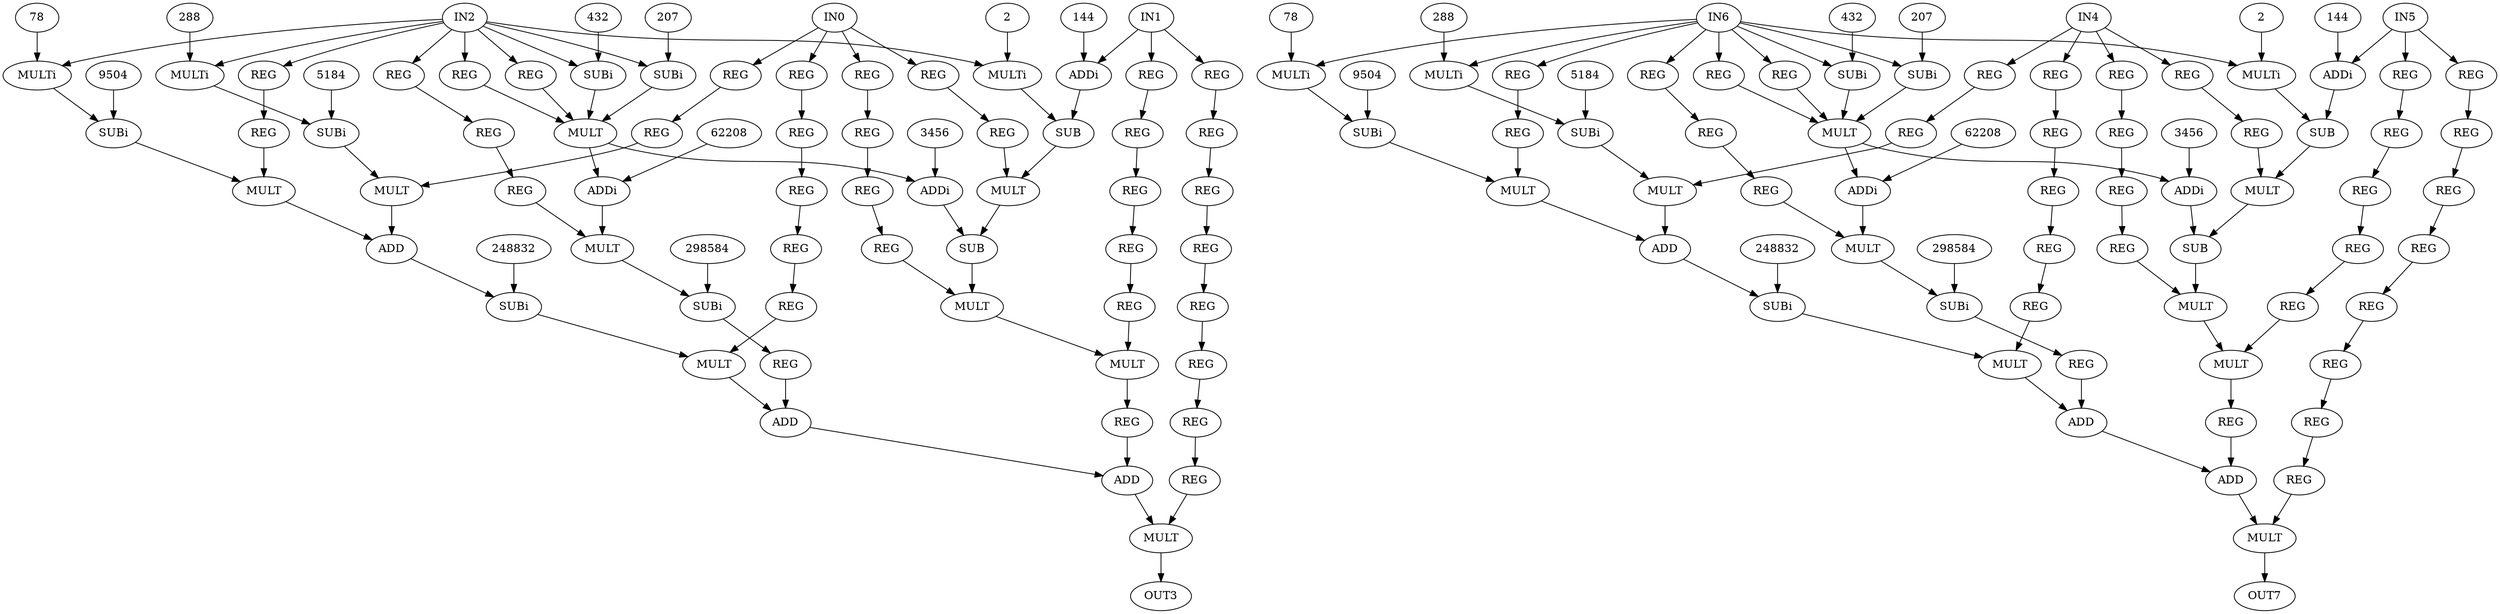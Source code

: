 digraph poly5{
 0 [ label = IN0 ]
 1 [ label = IN1 ]
 2 [ label = IN2 ]
 3 [ label = OUT3 ]
 4 [ label = IN4 ]
 5 [ label = IN5 ]
 6 [ label = IN6 ]
 7 [ label = OUT7 ]
 8 [ label = REG]
 9 [ label = REG]
 10 [ label = REG]
 11 [ label = REG]
 12 [ label = REG]
 13 [ label = REG]
 14 [ label = REG]
 15 [ label = REG]
 16 [ label = REG]
 17 [ label = REG]
 18 [ label = REG]
 19 [ label = REG]
 20 [ label = REG]
 21 [ label = REG]
 22 [ label = REG]
 23 [ label = REG]
 24 [ label = REG]
 25 [ label = REG]
 26 [ label = REG]
 27 [ label = REG]
 28 [ label = REG]
 29 [ label = REG]
 30 [ label = REG]
 31 [ label = REG]
 32 [ label = REG]
 33 [ label = REG]
 34 [ label = REG]
 35 [ label = REG]
 36 [ label = REG]
 37 [ label = REG]
 38 [ label = REG]
 39 [ label = REG]
 40 [ label = REG]
 41 [ label = REG]
 42 [ label = REG]
 43 [ label = SUBi, VALUE = 432]
 "43.432"[ label = 432 ]
 44 [ label = SUBi, VALUE = 207]
 "44.207"[ label = 207 ]
 45 [ label = MULTi, VALUE = 78]
 "45.78"[ label = 78 ]
 46 [ label = MULTi, VALUE = 288]
 "46.288"[ label = 288 ]
 47 [ label = MULTi, VALUE = 2]
 "47.2"[ label = 2 ]
 48 [ label = ADDi, VALUE = 144]
 "48.144"[ label = 144 ]
 49 [ label = SUBi, VALUE = 9504]
 "49.9504"[ label = 9504 ]
 50 [ label = SUBi, VALUE = 5184]
 "50.5184"[ label = 5184 ]
 51 [ label = MULT]
 52 [ label = MULT]
 53 [ label = SUB]
 54 [ label = ADDi, VALUE = 62208]
 "54.62208"[ label = 62208 ]
 55 [ label = MULT]
 56 [ label = MULT]
 57 [ label = ADDi, VALUE = 3456]
 "57.3456"[ label = 3456 ]
 58 [ label = MULT]
 59 [ label = SUB]
 60 [ label = SUBi, VALUE = 298584]
 "60.298584"[ label = 298584 ]
 61 [ label = SUBi, VALUE = 248832]
 "61.248832"[ label = 248832 ]
 62 [ label = MULT]
 63 [ label = MULT]
 64 [ label = ADD]
 65 [ label = ADD]
 66 [ label = ADD]
 67 [ label = MULT]
 68 [ label = MULT]
 69 [ label = REG]
 70 [ label = REG]
 71 [ label = REG]
 72 [ label = REG]
 73 [ label = REG]
 74 [ label = REG]
 75 [ label = REG]
 76 [ label = REG]
 77 [ label = REG]
 78 [ label = REG]
 79 [ label = REG]
 80 [ label = REG]
 81 [ label = REG]
 82 [ label = REG]
 83 [ label = REG]
 84 [ label = REG]
 85 [ label = REG]
 86 [ label = REG]
 87 [ label = REG]
 88 [ label = REG]
 89 [ label = REG]
 90 [ label = REG]
 91 [ label = REG]
 92 [ label = REG]
 93 [ label = REG]
 94 [ label = REG]
 95 [ label = REG]
 96 [ label = REG]
 97 [ label = REG]
 98 [ label = REG]
 99 [ label = REG]
 100 [ label = REG]
 101 [ label = REG]
 102 [ label = REG]
 103 [ label = REG]
 104 [ label = SUBi, VALUE = 432]
 "104.432"[ label = 432 ]
 105 [ label = SUBi, VALUE = 207]
 "105.207"[ label = 207 ]
 106 [ label = MULTi, VALUE = 78]
 "106.78"[ label = 78 ]
 107 [ label = MULTi, VALUE = 288]
 "107.288"[ label = 288 ]
 108 [ label = MULTi, VALUE = 2]
 "108.2"[ label = 2 ]
 109 [ label = ADDi, VALUE = 144]
 "109.144"[ label = 144 ]
 110 [ label = SUBi, VALUE = 9504]
 "110.9504"[ label = 9504 ]
 111 [ label = SUBi, VALUE = 5184]
 "111.5184"[ label = 5184 ]
 112 [ label = MULT]
 113 [ label = MULT]
 114 [ label = SUB]
 115 [ label = ADDi, VALUE = 62208]
 "115.62208"[ label = 62208 ]
 116 [ label = MULT]
 117 [ label = MULT]
 118 [ label = ADDi, VALUE = 3456]
 "118.3456"[ label = 3456 ]
 119 [ label = MULT]
 120 [ label = SUB]
 121 [ label = SUBi, VALUE = 298584]
 "121.298584"[ label = 298584 ]
 122 [ label = SUBi, VALUE = 248832]
 "122.248832"[ label = 248832 ]
 123 [ label = MULT]
 124 [ label = MULT]
 125 [ label = ADD]
 126 [ label = ADD]
 127 [ label = ADD]
 128 [ label = MULT]
 129 [ label = MULT]
 0 -> 12
 0 -> 13
 0 -> 14
 0 -> 15
 1 -> 48
 1 -> 16
 1 -> 17
 2 -> 8
 2 -> 9
 2 -> 43
 2 -> 10
 2 -> 45
 2 -> 46
 2 -> 11
 2 -> 44
 2 -> 47
 4 -> 73
 4 -> 74
 4 -> 75
 4 -> 76
 5 -> 109
 5 -> 77
 5 -> 78
 6 -> 69
 6 -> 70
 6 -> 104
 6 -> 71
 6 -> 106
 6 -> 107
 6 -> 72
 6 -> 105
 6 -> 108
 8 -> 18
 9 -> 51
 10 -> 19
 11 -> 51
 12 -> 20
 13 -> 21
 14 -> 22
 15 -> 23
 16 -> 24
 17 -> 25
 18 -> 26
 19 -> 52
 20 -> 55
 21 -> 27
 22 -> 56
 23 -> 28
 24 -> 29
 25 -> 30
 26 -> 58
 27 -> 31
 28 -> 32
 29 -> 33
 30 -> 34
 31 -> 62
 32 -> 35
 33 -> 36
 34 -> 37
 35 -> 63
 36 -> 67
 37 -> 39
 38 -> 65
 39 -> 41
 40 -> 66
 41 -> 42
 42 -> 68
 "43.432" -> 43
 43 -> 51
 "44.207" -> 44
 44 -> 51
 "45.78" -> 45
 45 -> 49
 "46.288" -> 46
 46 -> 50
 "47.2" -> 47
 47 -> 53
 "48.144" -> 48
 48 -> 53
 "49.9504" -> 49
 49 -> 52
 "50.5184" -> 50
 50 -> 55
 51 -> 54
 51 -> 57
 52 -> 64
 53 -> 56
 "54.62208" -> 54
 54 -> 58
 55 -> 64
 56 -> 59
 "57.3456" -> 57
 57 -> 59
 58 -> 60
 59 -> 62
 "60.298584" -> 60
 60 -> 38
 "61.248832" -> 61
 61 -> 63
 62 -> 67
 63 -> 65
 64 -> 61
 65 -> 66
 66 -> 68
 67 -> 40
 68 -> 3
 69 -> 79
 70 -> 112
 71 -> 80
 72 -> 112
 73 -> 81
 74 -> 82
 75 -> 83
 76 -> 84
 77 -> 85
 78 -> 86
 79 -> 87
 80 -> 113
 81 -> 116
 82 -> 88
 83 -> 117
 84 -> 89
 85 -> 90
 86 -> 91
 87 -> 119
 88 -> 92
 89 -> 93
 90 -> 94
 91 -> 95
 92 -> 123
 93 -> 96
 94 -> 97
 95 -> 98
 96 -> 124
 97 -> 128
 98 -> 100
 99 -> 126
 100 -> 102
 101 -> 127
 102 -> 103
 103 -> 129
 "104.432" -> 104
 104 -> 112
 "105.207" -> 105
 105 -> 112
 "106.78" -> 106
 106 -> 110
 "107.288" -> 107
 107 -> 111
 "108.2" -> 108
 108 -> 114
 "109.144" -> 109
 109 -> 114
 "110.9504" -> 110
 110 -> 113
 "111.5184" -> 111
 111 -> 116
 112 -> 115
 112 -> 118
 113 -> 125
 114 -> 117
 "115.62208" -> 115
 115 -> 119
 116 -> 125
 117 -> 120
 "118.3456" -> 118
 118 -> 120
 119 -> 121
 120 -> 123
 "121.298584" -> 121
 121 -> 99
 "122.248832" -> 122
 122 -> 124
 123 -> 128
 124 -> 126
 125 -> 122
 126 -> 127
 127 -> 129
 128 -> 101
 129 -> 7
}
